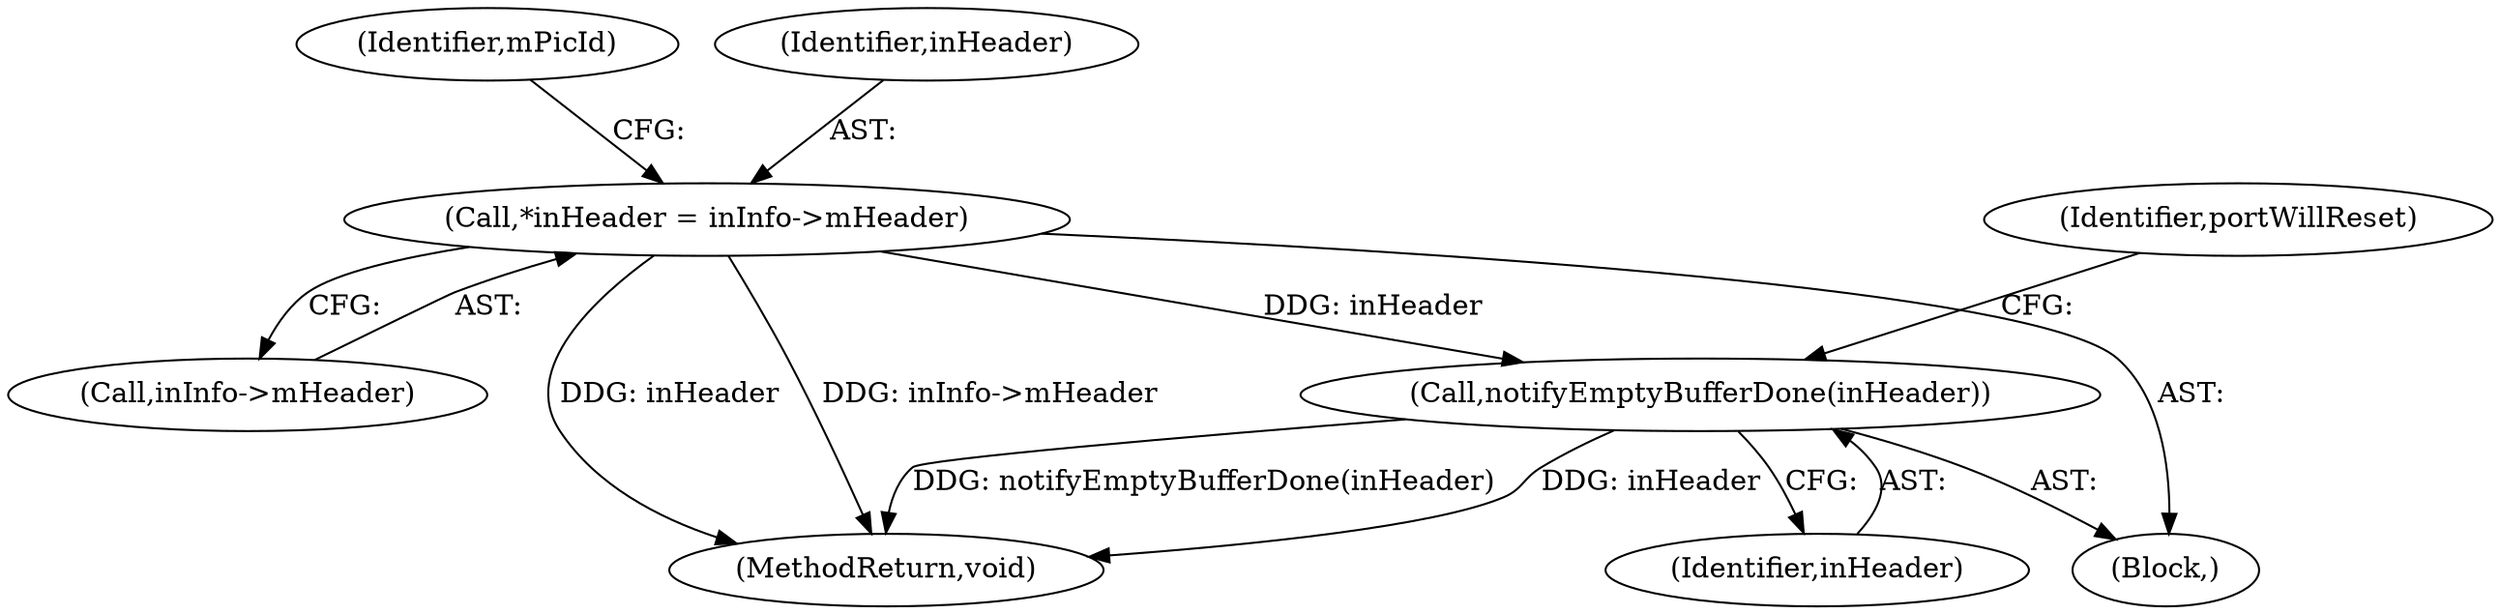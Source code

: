 digraph "0_Android_d2f47191538837e796e2b10c1ff7e1ee35f6e0ab_2@pointer" {
"1000170" [label="(Call,*inHeader = inInfo->mHeader)"];
"1000374" [label="(Call,notifyEmptyBufferDone(inHeader))"];
"1000374" [label="(Call,notifyEmptyBufferDone(inHeader))"];
"1000375" [label="(Identifier,inHeader)"];
"1000172" [label="(Call,inInfo->mHeader)"];
"1000400" [label="(MethodReturn,void)"];
"1000176" [label="(Identifier,mPicId)"];
"1000170" [label="(Call,*inHeader = inInfo->mHeader)"];
"1000377" [label="(Identifier,portWillReset)"];
"1000171" [label="(Identifier,inHeader)"];
"1000155" [label="(Block,)"];
"1000170" -> "1000155"  [label="AST: "];
"1000170" -> "1000172"  [label="CFG: "];
"1000171" -> "1000170"  [label="AST: "];
"1000172" -> "1000170"  [label="AST: "];
"1000176" -> "1000170"  [label="CFG: "];
"1000170" -> "1000400"  [label="DDG: inInfo->mHeader"];
"1000170" -> "1000400"  [label="DDG: inHeader"];
"1000170" -> "1000374"  [label="DDG: inHeader"];
"1000374" -> "1000155"  [label="AST: "];
"1000374" -> "1000375"  [label="CFG: "];
"1000375" -> "1000374"  [label="AST: "];
"1000377" -> "1000374"  [label="CFG: "];
"1000374" -> "1000400"  [label="DDG: inHeader"];
"1000374" -> "1000400"  [label="DDG: notifyEmptyBufferDone(inHeader)"];
}
